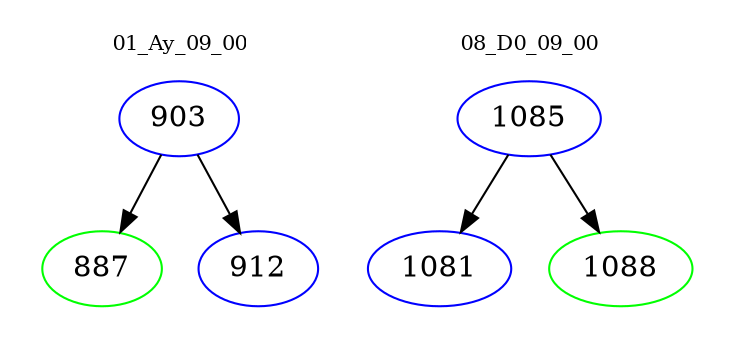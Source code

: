 digraph{
subgraph cluster_0 {
color = white
label = "01_Ay_09_00";
fontsize=10;
T0_903 [label="903", color="blue"]
T0_903 -> T0_887 [color="black"]
T0_887 [label="887", color="green"]
T0_903 -> T0_912 [color="black"]
T0_912 [label="912", color="blue"]
}
subgraph cluster_1 {
color = white
label = "08_D0_09_00";
fontsize=10;
T1_1085 [label="1085", color="blue"]
T1_1085 -> T1_1081 [color="black"]
T1_1081 [label="1081", color="blue"]
T1_1085 -> T1_1088 [color="black"]
T1_1088 [label="1088", color="green"]
}
}

